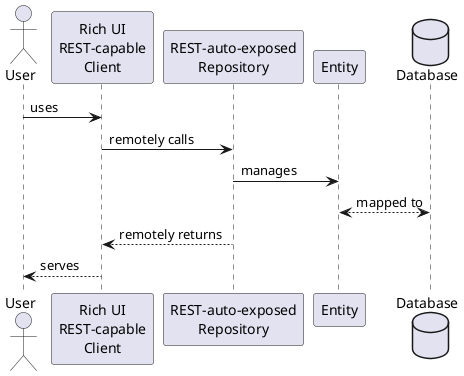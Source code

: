 @startuml SequenceDiagram
actor User as User
participant "Rich UI\nREST-capable\nClient" as Client
participant "REST-auto-exposed\nRepository" as Repository
participant Entity as Ent
database Database as DB
User -> Client : uses
Client -> Repository : remotely calls
Repository -> Ent : manages
Ent <--> DB : mapped to
Repository --> Client : remotely returns
Client --> User : serves
@enduml